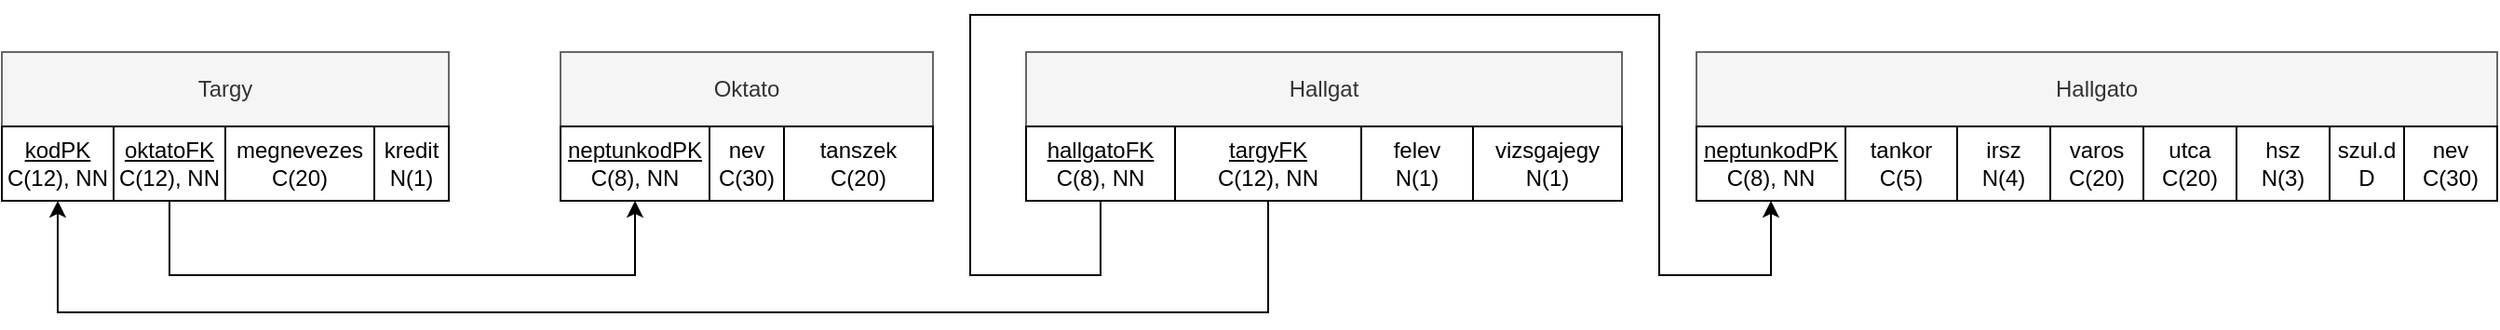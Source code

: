 <mxfile version="26.1.3">
  <diagram name="1 oldal" id="wKaVqKbDv0512kWscyDt">
    <mxGraphModel grid="1" page="1" gridSize="10" guides="1" tooltips="1" connect="1" arrows="1" fold="1" pageScale="1" pageWidth="827" pageHeight="1169" math="0" shadow="0">
      <root>
        <mxCell id="0" />
        <mxCell id="1" parent="0" />
        <mxCell id="5TTlnl37i0YB1Mxxh1Q_-1" value="Oktato" style="whiteSpace=wrap;html=1;align=center;fillColor=#f5f5f5;fontColor=#333333;strokeColor=#666666;" vertex="1" parent="1">
          <mxGeometry x="390" y="40" width="200" height="40" as="geometry" />
        </mxCell>
        <mxCell id="5TTlnl37i0YB1Mxxh1Q_-2" value="&lt;u&gt;neptunkodPK&lt;/u&gt;&lt;div&gt;C(8), NN&lt;/div&gt;" style="whiteSpace=wrap;html=1;align=center;" vertex="1" parent="1">
          <mxGeometry x="390" y="80" width="80" height="40" as="geometry" />
        </mxCell>
        <mxCell id="5TTlnl37i0YB1Mxxh1Q_-3" value="tanszek&lt;div&gt;C(20)&lt;/div&gt;" style="whiteSpace=wrap;html=1;align=center;" vertex="1" parent="1">
          <mxGeometry x="510" y="80" width="80" height="40" as="geometry" />
        </mxCell>
        <mxCell id="5TTlnl37i0YB1Mxxh1Q_-4" value="nev&lt;div&gt;C(30)&lt;/div&gt;" style="whiteSpace=wrap;html=1;align=center;" vertex="1" parent="1">
          <mxGeometry x="470" y="80" width="40" height="40" as="geometry" />
        </mxCell>
        <mxCell id="5TTlnl37i0YB1Mxxh1Q_-5" value="Targy" style="whiteSpace=wrap;html=1;align=center;fillColor=#f5f5f5;fontColor=#333333;strokeColor=#666666;" vertex="1" parent="1">
          <mxGeometry x="90" y="40" width="240" height="40" as="geometry" />
        </mxCell>
        <mxCell id="5TTlnl37i0YB1Mxxh1Q_-6" value="&lt;u&gt;kodPK&lt;/u&gt;&lt;div&gt;C(12), NN&lt;/div&gt;" style="whiteSpace=wrap;html=1;align=center;" vertex="1" parent="1">
          <mxGeometry x="90" y="80" width="60" height="40" as="geometry" />
        </mxCell>
        <mxCell id="5TTlnl37i0YB1Mxxh1Q_-23" value="megnevezes&lt;div&gt;C(20)&lt;/div&gt;" style="whiteSpace=wrap;html=1;align=center;" vertex="1" parent="1">
          <mxGeometry x="210" y="80" width="80" height="40" as="geometry" />
        </mxCell>
        <mxCell id="5TTlnl37i0YB1Mxxh1Q_-24" value="kredit&lt;div&gt;N(1)&lt;/div&gt;" style="whiteSpace=wrap;html=1;align=center;" vertex="1" parent="1">
          <mxGeometry x="290" y="80" width="40" height="40" as="geometry" />
        </mxCell>
        <mxCell id="5TTlnl37i0YB1Mxxh1Q_-25" value="Hallgat" style="whiteSpace=wrap;html=1;align=center;fillColor=#f5f5f5;fontColor=#333333;strokeColor=#666666;" vertex="1" parent="1">
          <mxGeometry x="640" y="40" width="320" height="40" as="geometry" />
        </mxCell>
        <mxCell id="5TTlnl37i0YB1Mxxh1Q_-26" value="&lt;u&gt;oktatoFK&lt;/u&gt;&lt;div&gt;C(12), NN&lt;/div&gt;" style="whiteSpace=wrap;html=1;align=center;" vertex="1" parent="1">
          <mxGeometry x="150" y="80" width="60" height="40" as="geometry" />
        </mxCell>
        <mxCell id="5TTlnl37i0YB1Mxxh1Q_-27" value="&lt;u&gt;targyFK&lt;/u&gt;&lt;div&gt;C(12), NN&lt;/div&gt;" style="whiteSpace=wrap;html=1;align=center;" vertex="1" parent="1">
          <mxGeometry x="720" y="80" width="100" height="40" as="geometry" />
        </mxCell>
        <mxCell id="5TTlnl37i0YB1Mxxh1Q_-28" value="&lt;u&gt;hallgatoFK&lt;/u&gt;&lt;div&gt;C(8), NN&lt;/div&gt;" style="whiteSpace=wrap;html=1;align=center;" vertex="1" parent="1">
          <mxGeometry x="640" y="80" width="80" height="40" as="geometry" />
        </mxCell>
        <mxCell id="5TTlnl37i0YB1Mxxh1Q_-29" value="vizsgajegy&lt;div&gt;N(1)&lt;/div&gt;" style="whiteSpace=wrap;html=1;align=center;" vertex="1" parent="1">
          <mxGeometry x="880" y="80" width="80" height="40" as="geometry" />
        </mxCell>
        <mxCell id="5TTlnl37i0YB1Mxxh1Q_-30" value="felev&lt;div&gt;N(1)&lt;/div&gt;" style="whiteSpace=wrap;html=1;align=center;" vertex="1" parent="1">
          <mxGeometry x="820" y="80" width="60" height="40" as="geometry" />
        </mxCell>
        <mxCell id="5TTlnl37i0YB1Mxxh1Q_-31" value="Hallgato" style="whiteSpace=wrap;html=1;align=center;fillColor=#f5f5f5;fontColor=#333333;strokeColor=#666666;" vertex="1" parent="1">
          <mxGeometry x="1000" y="40" width="430" height="40" as="geometry" />
        </mxCell>
        <mxCell id="5TTlnl37i0YB1Mxxh1Q_-32" value="irsz&lt;div&gt;N(4)&lt;/div&gt;" style="whiteSpace=wrap;html=1;align=center;" vertex="1" parent="1">
          <mxGeometry x="1140" y="80" width="50" height="40" as="geometry" />
        </mxCell>
        <mxCell id="5TTlnl37i0YB1Mxxh1Q_-33" value="tankor&lt;div&gt;C(5)&lt;/div&gt;" style="whiteSpace=wrap;html=1;align=center;" vertex="1" parent="1">
          <mxGeometry x="1080" y="80" width="60" height="40" as="geometry" />
        </mxCell>
        <mxCell id="5TTlnl37i0YB1Mxxh1Q_-34" value="&lt;u&gt;neptunkodPK&lt;/u&gt;&lt;div&gt;C(8), NN&lt;/div&gt;" style="whiteSpace=wrap;html=1;align=center;" vertex="1" parent="1">
          <mxGeometry x="1000" y="80" width="80" height="40" as="geometry" />
        </mxCell>
        <mxCell id="5TTlnl37i0YB1Mxxh1Q_-35" value="szul.d&lt;div&gt;D&lt;/div&gt;" style="whiteSpace=wrap;html=1;align=center;" vertex="1" parent="1">
          <mxGeometry x="1340" y="80" width="40" height="40" as="geometry" />
        </mxCell>
        <mxCell id="5TTlnl37i0YB1Mxxh1Q_-36" value="hsz&lt;div&gt;N(3)&lt;/div&gt;" style="whiteSpace=wrap;html=1;align=center;" vertex="1" parent="1">
          <mxGeometry x="1290" y="80" width="50" height="40" as="geometry" />
        </mxCell>
        <mxCell id="5TTlnl37i0YB1Mxxh1Q_-37" value="utca&lt;div&gt;C(20)&lt;/div&gt;" style="whiteSpace=wrap;html=1;align=center;" vertex="1" parent="1">
          <mxGeometry x="1240" y="80" width="50" height="40" as="geometry" />
        </mxCell>
        <mxCell id="5TTlnl37i0YB1Mxxh1Q_-38" value="varos&lt;div&gt;C(20)&lt;/div&gt;" style="whiteSpace=wrap;html=1;align=center;" vertex="1" parent="1">
          <mxGeometry x="1190" y="80" width="50" height="40" as="geometry" />
        </mxCell>
        <mxCell id="5TTlnl37i0YB1Mxxh1Q_-39" value="nev&lt;div&gt;C(30)&lt;/div&gt;" style="whiteSpace=wrap;html=1;align=center;" vertex="1" parent="1">
          <mxGeometry x="1380" y="80" width="50" height="40" as="geometry" />
        </mxCell>
        <mxCell id="5TTlnl37i0YB1Mxxh1Q_-43" value="" style="endArrow=classic;html=1;rounded=0;exitX=0.5;exitY=1;exitDx=0;exitDy=0;entryX=0.5;entryY=1;entryDx=0;entryDy=0;" edge="1" parent="1" source="5TTlnl37i0YB1Mxxh1Q_-26" target="5TTlnl37i0YB1Mxxh1Q_-2">
          <mxGeometry width="50" height="50" relative="1" as="geometry">
            <mxPoint x="240" y="160" as="sourcePoint" />
            <mxPoint x="500" y="180" as="targetPoint" />
            <Array as="points">
              <mxPoint x="180" y="160" />
              <mxPoint x="430" y="160" />
            </Array>
          </mxGeometry>
        </mxCell>
        <mxCell id="5TTlnl37i0YB1Mxxh1Q_-44" value="" style="endArrow=classic;html=1;rounded=0;exitX=0.5;exitY=1;exitDx=0;exitDy=0;entryX=0.5;entryY=1;entryDx=0;entryDy=0;" edge="1" parent="1" source="5TTlnl37i0YB1Mxxh1Q_-27" target="5TTlnl37i0YB1Mxxh1Q_-6">
          <mxGeometry width="50" height="50" relative="1" as="geometry">
            <mxPoint x="450" y="230" as="sourcePoint" />
            <mxPoint x="80" y="170" as="targetPoint" />
            <Array as="points">
              <mxPoint x="770" y="180" />
              <mxPoint x="120" y="180" />
            </Array>
          </mxGeometry>
        </mxCell>
        <mxCell id="5TTlnl37i0YB1Mxxh1Q_-45" value="" style="endArrow=classic;html=1;rounded=0;exitX=0.5;exitY=1;exitDx=0;exitDy=0;entryX=0.5;entryY=1;entryDx=0;entryDy=0;" edge="1" parent="1" source="5TTlnl37i0YB1Mxxh1Q_-28" target="5TTlnl37i0YB1Mxxh1Q_-34">
          <mxGeometry width="50" height="50" relative="1" as="geometry">
            <mxPoint x="940" y="190" as="sourcePoint" />
            <mxPoint x="990" y="140" as="targetPoint" />
            <Array as="points">
              <mxPoint x="680" y="160" />
              <mxPoint x="610" y="160" />
              <mxPoint x="610" y="20" />
              <mxPoint x="980" y="20" />
              <mxPoint x="980" y="160" />
              <mxPoint x="1040" y="160" />
            </Array>
          </mxGeometry>
        </mxCell>
      </root>
    </mxGraphModel>
  </diagram>
</mxfile>
